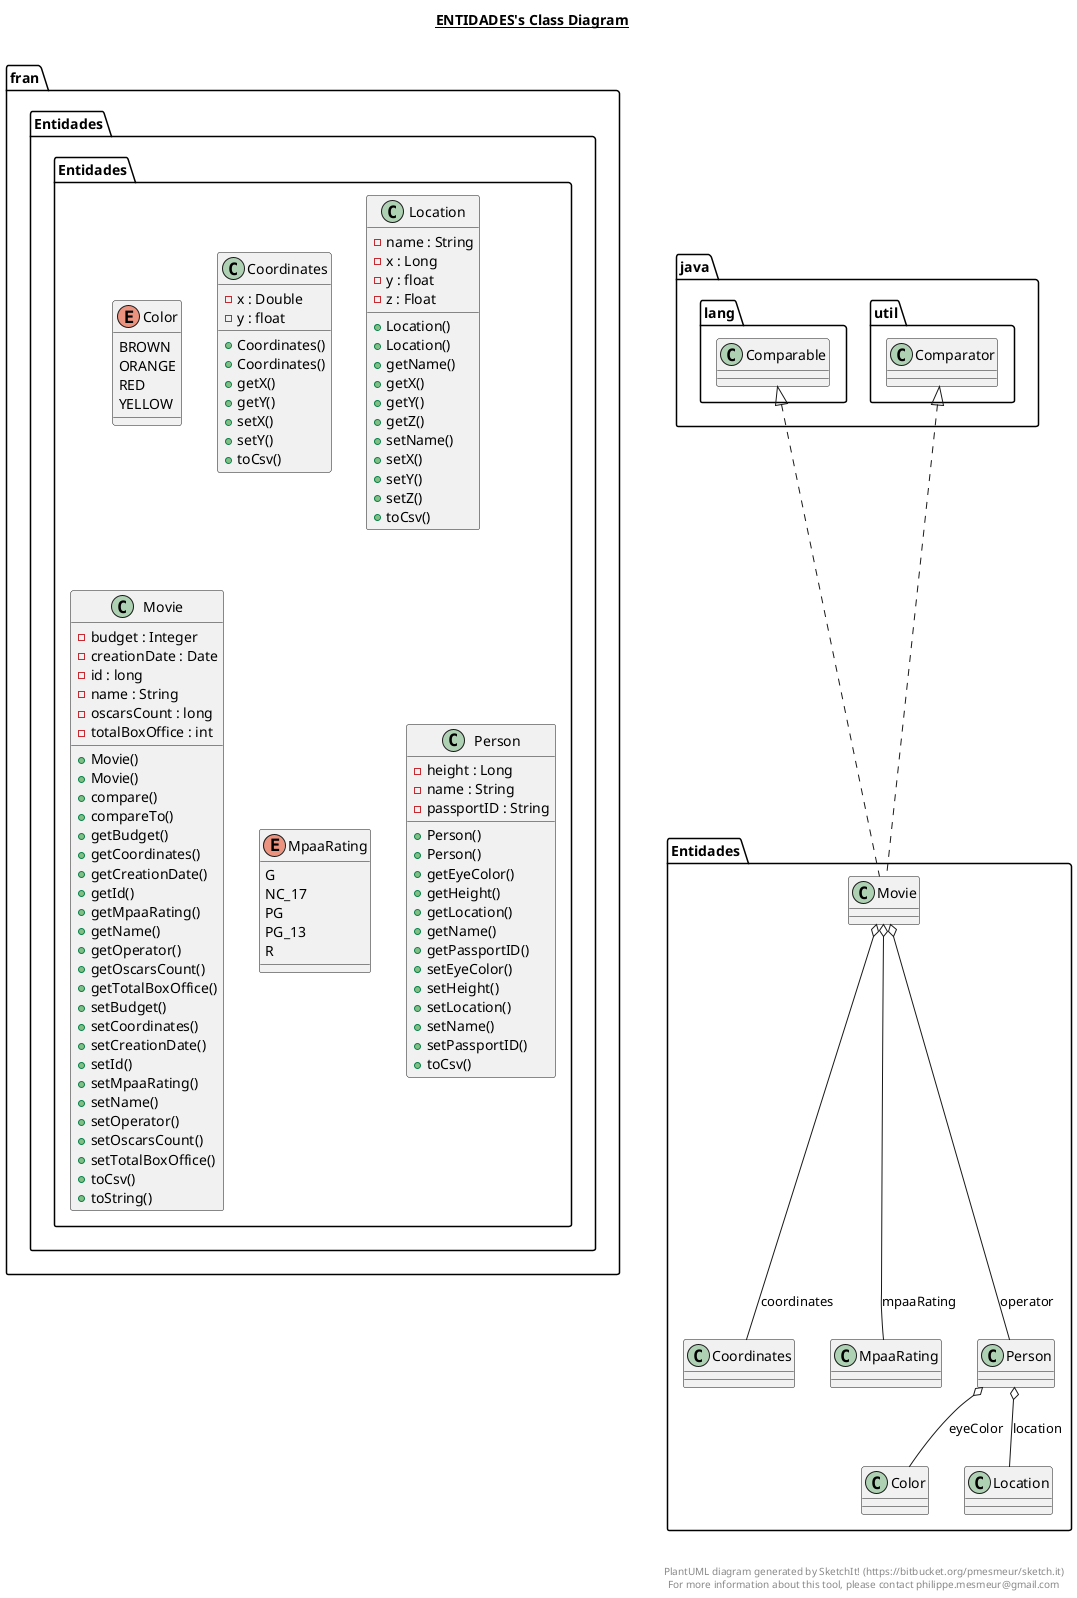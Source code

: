 @startuml

title __ENTIDADES's Class Diagram__\n

  namespace fran  {
    namespace Entidades {
      enum Entidades.Color {
        BROWN
        ORANGE
        RED
        YELLOW
      }
    }
  }
  

  namespace fran {
    namespace Entidades {
      class Entidades.Coordinates {
          - x : Double
          - y : float
          + Coordinates()
          + Coordinates()
          + getX()
          + getY()
          + setX()
          + setY()
          + toCsv()
      }
    }
  }
  

  namespace fran {
    namespace Entidades {
      class Entidades.Location {
          - name : String
          - x : Long
          - y : float
          - z : Float
          + Location()
          + Location()
          + getName()
          + getX()
          + getY()
          + getZ()
          + setName()
          + setX()
          + setY()
          + setZ()
          + toCsv()
      }
    }
  }
  

  namespace fran {
    namespace Entidades {
      class Entidades.Movie {
          - budget : Integer
          - creationDate : Date
          - id : long
          - name : String
          - oscarsCount : long
          - totalBoxOffice : int
          + Movie()
          + Movie()
          + compare()
          + compareTo()
          + getBudget()
          + getCoordinates()
          + getCreationDate()
          + getId()
          + getMpaaRating()
          + getName()
          + getOperator()
          + getOscarsCount()
          + getTotalBoxOffice()
          + setBudget()
          + setCoordinates()
          + setCreationDate()
          + setId()
          + setMpaaRating()
          + setName()
          + setOperator()
          + setOscarsCount()
          + setTotalBoxOffice()
          + toCsv()
          + toString()
      }
    }
  }
  

  namespace fran {
    namespace Entidades {
      enum Entidades.MpaaRating{
        G
        NC_17
        PG
        PG_13
        R
      }
    }
  }
  

  namespace  fran {
    namespace Entidades {
      class Entidades.Person {
          - height : Long
          - name : String
          - passportID : String
          + Person()
          + Person()
          + getEyeColor()
          + getHeight()
          + getLocation()
          + getName()
          + getPassportID()
          + setEyeColor()
          + setHeight()
          + setLocation()
          + setName()
          + setPassportID()
          + toCsv()
      }
    }
  }
  

  Entidades.Movie .up.|> java.lang.Comparable
  Entidades.Movie .up.|> java.util.Comparator
  Entidades.Movie o-- Entidades.Coordinates : coordinates
  Entidades.Movie o-- Entidades.MpaaRating : mpaaRating
  Entidades.Movie o-- Entidades.Person : operator
  Entidades.Person o-- Entidades.Color : eyeColor
  Entidades.Person o-- Entidades.Location : location


right footer


PlantUML diagram generated by SketchIt! (https://bitbucket.org/pmesmeur/sketch.it)
For more information about this tool, please contact philippe.mesmeur@gmail.com
endfooter

@enduml
